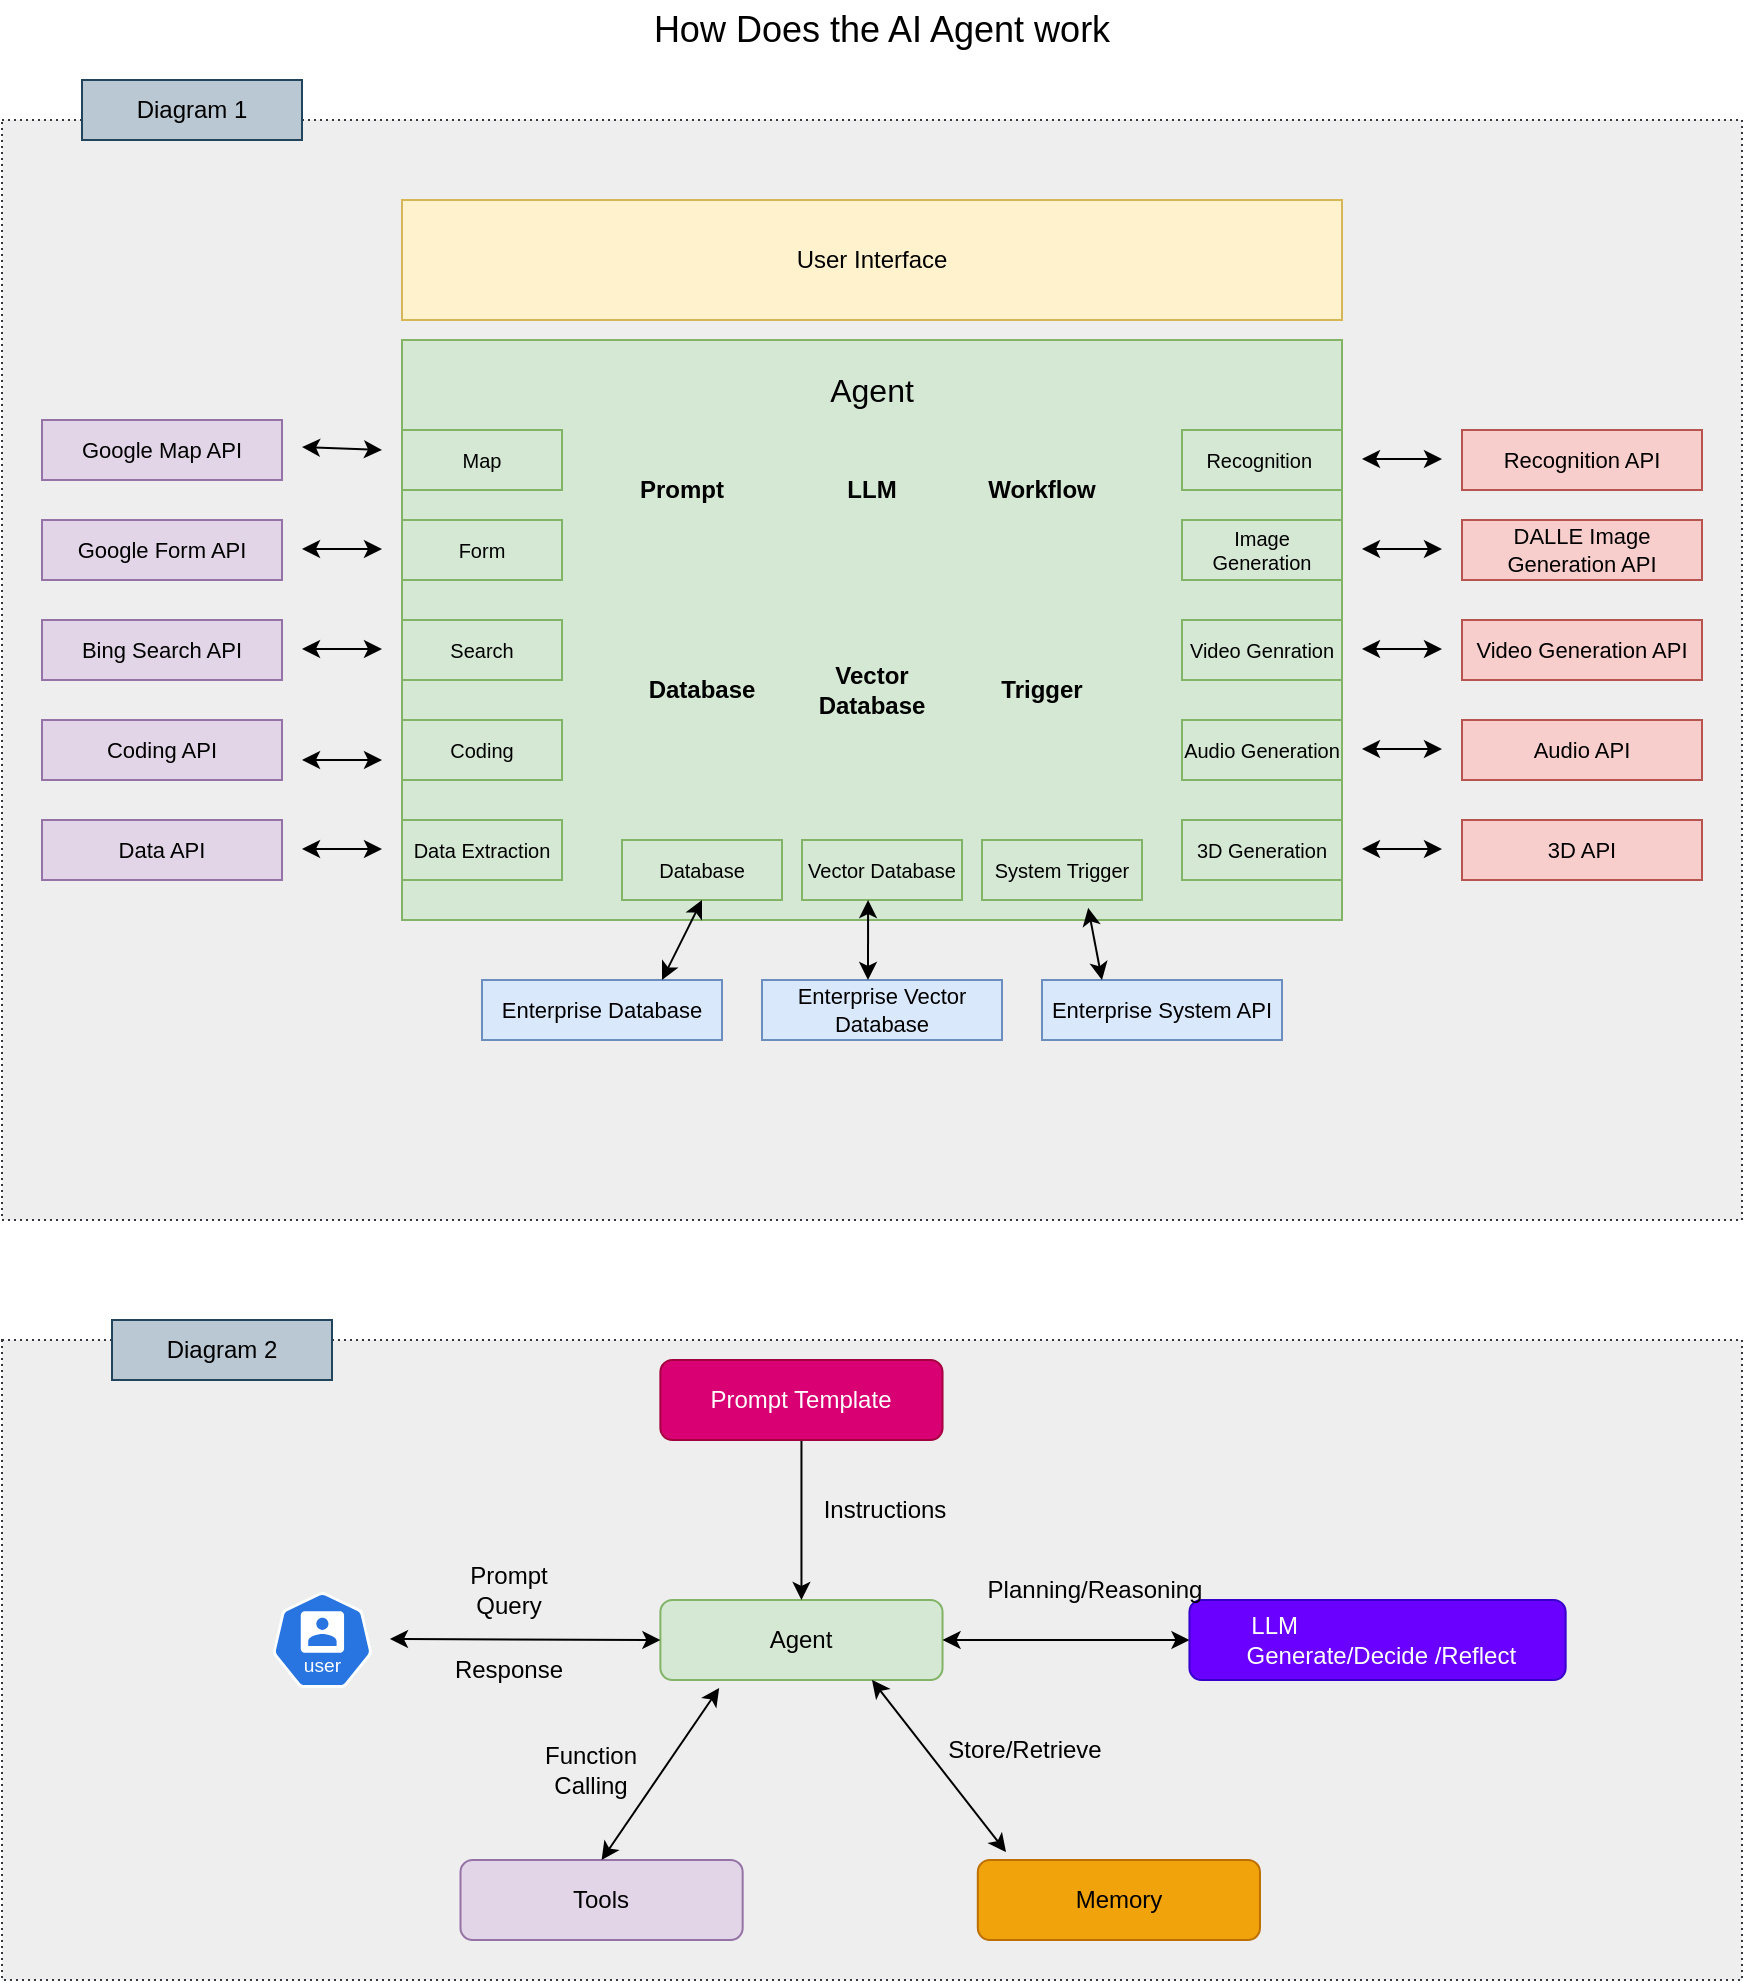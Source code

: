 <mxfile version="28.0.5">
  <diagram name="Page-1" id="OcbBpKtOufQN1kxAVuW1">
    <mxGraphModel dx="1375" dy="751" grid="1" gridSize="10" guides="1" tooltips="1" connect="1" arrows="1" fold="1" page="1" pageScale="1" pageWidth="1000" pageHeight="1400" math="0" shadow="0">
      <root>
        <mxCell id="0" />
        <mxCell id="1" parent="0" />
        <mxCell id="lWxX3kjjWWGUuI_KJnz--94" value="" style="rounded=0;whiteSpace=wrap;html=1;fillColor=#eeeeee;strokeColor=#36393d;dashed=1;dashPattern=1 2;" vertex="1" parent="1">
          <mxGeometry x="40" y="80" width="870" height="550" as="geometry" />
        </mxCell>
        <mxCell id="QdtAJcI9wP8UnNUqGFjW-1" value="" style="rounded=0;whiteSpace=wrap;html=1;fillColor=#d5e8d4;strokeColor=#82b366;fontSize=12;" parent="1" vertex="1">
          <mxGeometry x="240" y="190" width="470" height="290" as="geometry" />
        </mxCell>
        <mxCell id="QdtAJcI9wP8UnNUqGFjW-2" value="User Interface" style="rounded=0;whiteSpace=wrap;html=1;fillColor=#fff2cc;strokeColor=#d6b656;" parent="1" vertex="1">
          <mxGeometry x="240" y="120" width="470" height="60" as="geometry" />
        </mxCell>
        <mxCell id="QdtAJcI9wP8UnNUqGFjW-3" value="Agent" style="text;html=1;align=center;verticalAlign=middle;whiteSpace=wrap;rounded=0;fontSize=16;" parent="1" vertex="1">
          <mxGeometry x="420" y="200" width="110" height="30" as="geometry" />
        </mxCell>
        <mxCell id="QdtAJcI9wP8UnNUqGFjW-4" value="Prompt" style="text;html=1;align=center;verticalAlign=middle;whiteSpace=wrap;rounded=0;fontSize=12;fontStyle=1" parent="1" vertex="1">
          <mxGeometry x="350" y="250" width="60" height="30" as="geometry" />
        </mxCell>
        <mxCell id="QdtAJcI9wP8UnNUqGFjW-5" value="LLM" style="text;html=1;align=center;verticalAlign=middle;whiteSpace=wrap;rounded=0;fontSize=12;fontStyle=1" parent="1" vertex="1">
          <mxGeometry x="445" y="250" width="60" height="30" as="geometry" />
        </mxCell>
        <mxCell id="QdtAJcI9wP8UnNUqGFjW-6" value="Workflow" style="text;html=1;align=center;verticalAlign=middle;whiteSpace=wrap;rounded=0;fontSize=12;fontStyle=1" parent="1" vertex="1">
          <mxGeometry x="530" y="250" width="60" height="30" as="geometry" />
        </mxCell>
        <mxCell id="QdtAJcI9wP8UnNUqGFjW-7" value="Database" style="text;html=1;align=center;verticalAlign=middle;whiteSpace=wrap;rounded=0;fontSize=12;fontStyle=1" parent="1" vertex="1">
          <mxGeometry x="360" y="350" width="60" height="30" as="geometry" />
        </mxCell>
        <mxCell id="QdtAJcI9wP8UnNUqGFjW-8" value="Vector Database" style="text;html=1;align=center;verticalAlign=middle;whiteSpace=wrap;rounded=0;fontSize=12;fontStyle=1" parent="1" vertex="1">
          <mxGeometry x="445" y="350" width="60" height="30" as="geometry" />
        </mxCell>
        <mxCell id="QdtAJcI9wP8UnNUqGFjW-9" value="Trigger" style="text;html=1;align=center;verticalAlign=middle;whiteSpace=wrap;rounded=0;fontSize=12;fontStyle=1" parent="1" vertex="1">
          <mxGeometry x="530" y="350" width="60" height="30" as="geometry" />
        </mxCell>
        <mxCell id="QdtAJcI9wP8UnNUqGFjW-11" value="Google Map API" style="rounded=0;whiteSpace=wrap;html=1;fontSize=11;fillColor=#e1d5e7;strokeColor=#9673a6;" parent="1" vertex="1">
          <mxGeometry x="60" y="230" width="120" height="30" as="geometry" />
        </mxCell>
        <mxCell id="QdtAJcI9wP8UnNUqGFjW-12" value="Google Form API" style="rounded=0;whiteSpace=wrap;html=1;fontSize=11;fillColor=#e1d5e7;strokeColor=#9673a6;" parent="1" vertex="1">
          <mxGeometry x="60" y="280" width="120" height="30" as="geometry" />
        </mxCell>
        <mxCell id="QdtAJcI9wP8UnNUqGFjW-15" value="Bing Search API" style="rounded=0;whiteSpace=wrap;html=1;fontSize=11;fillColor=#e1d5e7;strokeColor=#9673a6;" parent="1" vertex="1">
          <mxGeometry x="60" y="330" width="120" height="30" as="geometry" />
        </mxCell>
        <mxCell id="QdtAJcI9wP8UnNUqGFjW-18" value="Map" style="rounded=0;whiteSpace=wrap;html=1;fontSize=10;fillColor=#d5e8d4;strokeColor=#82b366;" parent="1" vertex="1">
          <mxGeometry x="240" y="235" width="80" height="30" as="geometry" />
        </mxCell>
        <mxCell id="QdtAJcI9wP8UnNUqGFjW-19" value="Form" style="rounded=0;whiteSpace=wrap;html=1;fontSize=10;fillColor=#d5e8d4;strokeColor=#82b366;" parent="1" vertex="1">
          <mxGeometry x="240" y="280" width="80" height="30" as="geometry" />
        </mxCell>
        <mxCell id="QdtAJcI9wP8UnNUqGFjW-20" value="Search" style="rounded=0;whiteSpace=wrap;html=1;fontSize=10;fillColor=#d5e8d4;strokeColor=#82b366;" parent="1" vertex="1">
          <mxGeometry x="240" y="330" width="80" height="30" as="geometry" />
        </mxCell>
        <mxCell id="QdtAJcI9wP8UnNUqGFjW-21" value="Coding" style="rounded=0;whiteSpace=wrap;html=1;fontSize=10;fillColor=#d5e8d4;strokeColor=#82b366;" parent="1" vertex="1">
          <mxGeometry x="240" y="380" width="80" height="30" as="geometry" />
        </mxCell>
        <mxCell id="QdtAJcI9wP8UnNUqGFjW-22" value="Coding API" style="rounded=0;whiteSpace=wrap;html=1;fontSize=11;fillColor=#e1d5e7;strokeColor=#9673a6;" parent="1" vertex="1">
          <mxGeometry x="60" y="380" width="120" height="30" as="geometry" />
        </mxCell>
        <mxCell id="QdtAJcI9wP8UnNUqGFjW-24" value="Data Extraction" style="rounded=0;whiteSpace=wrap;html=1;fontSize=10;fillColor=#d5e8d4;strokeColor=#82b366;" parent="1" vertex="1">
          <mxGeometry x="240" y="430" width="80" height="30" as="geometry" />
        </mxCell>
        <mxCell id="QdtAJcI9wP8UnNUqGFjW-25" value="Data API" style="rounded=0;whiteSpace=wrap;html=1;fontSize=11;fillColor=#e1d5e7;strokeColor=#9673a6;" parent="1" vertex="1">
          <mxGeometry x="60" y="430" width="120" height="30" as="geometry" />
        </mxCell>
        <mxCell id="QdtAJcI9wP8UnNUqGFjW-31" value="Image Generation" style="rounded=0;whiteSpace=wrap;html=1;fontSize=10;fillColor=#d5e8d4;strokeColor=#82b366;" parent="1" vertex="1">
          <mxGeometry x="630" y="280" width="80" height="30" as="geometry" />
        </mxCell>
        <mxCell id="QdtAJcI9wP8UnNUqGFjW-32" value="&lt;span data-huuid=&quot;9950819607807505317&quot;&gt;&lt;span&gt;Recognition&amp;nbsp;&lt;/span&gt;&lt;/span&gt;" style="rounded=0;whiteSpace=wrap;html=1;fontSize=10;fillColor=#d5e8d4;strokeColor=#82b366;" parent="1" vertex="1">
          <mxGeometry x="630" y="235" width="80" height="30" as="geometry" />
        </mxCell>
        <mxCell id="QdtAJcI9wP8UnNUqGFjW-33" value="Recognition API" style="rounded=0;whiteSpace=wrap;html=1;fontSize=11;fillColor=#f8cecc;strokeColor=#b85450;" parent="1" vertex="1">
          <mxGeometry x="770" y="235" width="120" height="30" as="geometry" />
        </mxCell>
        <mxCell id="QdtAJcI9wP8UnNUqGFjW-35" value="DALLE Image Generation API" style="rounded=0;whiteSpace=wrap;html=1;fontSize=11;fillColor=#f8cecc;strokeColor=#b85450;" parent="1" vertex="1">
          <mxGeometry x="770" y="280" width="120" height="30" as="geometry" />
        </mxCell>
        <mxCell id="QdtAJcI9wP8UnNUqGFjW-36" value="Audio API" style="rounded=0;whiteSpace=wrap;html=1;fontSize=11;fillColor=#f8cecc;strokeColor=#b85450;" parent="1" vertex="1">
          <mxGeometry x="770" y="380" width="120" height="30" as="geometry" />
        </mxCell>
        <mxCell id="QdtAJcI9wP8UnNUqGFjW-37" value="Video Generation API" style="rounded=0;whiteSpace=wrap;html=1;fontSize=11;fillColor=#f8cecc;strokeColor=#b85450;" parent="1" vertex="1">
          <mxGeometry x="770" y="330" width="120" height="30" as="geometry" />
        </mxCell>
        <mxCell id="QdtAJcI9wP8UnNUqGFjW-38" value="Video Genration" style="rounded=0;whiteSpace=wrap;html=1;fontSize=10;fillColor=#d5e8d4;strokeColor=#82b366;" parent="1" vertex="1">
          <mxGeometry x="630" y="330" width="80" height="30" as="geometry" />
        </mxCell>
        <mxCell id="QdtAJcI9wP8UnNUqGFjW-39" value="Audio Generation" style="rounded=0;whiteSpace=wrap;html=1;fontSize=10;fillColor=#d5e8d4;strokeColor=#82b366;" parent="1" vertex="1">
          <mxGeometry x="630" y="380" width="80" height="30" as="geometry" />
        </mxCell>
        <mxCell id="QdtAJcI9wP8UnNUqGFjW-40" value="3D Generation" style="rounded=0;whiteSpace=wrap;html=1;fontSize=10;fillColor=#d5e8d4;strokeColor=#82b366;" parent="1" vertex="1">
          <mxGeometry x="630" y="430" width="80" height="30" as="geometry" />
        </mxCell>
        <mxCell id="QdtAJcI9wP8UnNUqGFjW-41" value="3D API" style="rounded=0;whiteSpace=wrap;html=1;fontSize=11;fillColor=#f8cecc;strokeColor=#b85450;" parent="1" vertex="1">
          <mxGeometry x="770" y="430" width="120" height="30" as="geometry" />
        </mxCell>
        <mxCell id="QdtAJcI9wP8UnNUqGFjW-42" value="Database" style="rounded=0;whiteSpace=wrap;html=1;fontSize=10;fillColor=#d5e8d4;strokeColor=#82b366;" parent="1" vertex="1">
          <mxGeometry x="350" y="440" width="80" height="30" as="geometry" />
        </mxCell>
        <mxCell id="QdtAJcI9wP8UnNUqGFjW-43" value="Vector Database" style="rounded=0;whiteSpace=wrap;html=1;fontSize=10;fillColor=#d5e8d4;strokeColor=#82b366;" parent="1" vertex="1">
          <mxGeometry x="440" y="440" width="80" height="30" as="geometry" />
        </mxCell>
        <mxCell id="QdtAJcI9wP8UnNUqGFjW-44" value="System Trigger" style="rounded=0;whiteSpace=wrap;html=1;fontSize=10;fillColor=#d5e8d4;strokeColor=#82b366;" parent="1" vertex="1">
          <mxGeometry x="530" y="440" width="80" height="30" as="geometry" />
        </mxCell>
        <mxCell id="QdtAJcI9wP8UnNUqGFjW-45" value="Enterprise Vector Database" style="rounded=0;whiteSpace=wrap;html=1;fontSize=11;fillColor=#dae8fc;strokeColor=#6c8ebf;" parent="1" vertex="1">
          <mxGeometry x="420" y="510" width="120" height="30" as="geometry" />
        </mxCell>
        <mxCell id="QdtAJcI9wP8UnNUqGFjW-46" value="Enterprise System API" style="rounded=0;whiteSpace=wrap;html=1;fontSize=11;fillColor=#dae8fc;strokeColor=#6c8ebf;" parent="1" vertex="1">
          <mxGeometry x="560" y="510" width="120" height="30" as="geometry" />
        </mxCell>
        <mxCell id="QdtAJcI9wP8UnNUqGFjW-48" value="Enterprise Database" style="rounded=0;whiteSpace=wrap;html=1;fontSize=11;fillColor=#dae8fc;strokeColor=#6c8ebf;" parent="1" vertex="1">
          <mxGeometry x="280" y="510" width="120" height="30" as="geometry" />
        </mxCell>
        <mxCell id="lWxX3kjjWWGUuI_KJnz--1" value="" style="endArrow=classic;startArrow=classic;html=1;rounded=0;" edge="1" parent="1">
          <mxGeometry width="50" height="50" relative="1" as="geometry">
            <mxPoint x="190" y="344.5" as="sourcePoint" />
            <mxPoint x="230" y="344.5" as="targetPoint" />
          </mxGeometry>
        </mxCell>
        <mxCell id="lWxX3kjjWWGUuI_KJnz--2" value="" style="endArrow=classic;startArrow=classic;html=1;rounded=0;" edge="1" parent="1">
          <mxGeometry width="50" height="50" relative="1" as="geometry">
            <mxPoint x="720" y="294.5" as="sourcePoint" />
            <mxPoint x="760" y="294.5" as="targetPoint" />
          </mxGeometry>
        </mxCell>
        <mxCell id="lWxX3kjjWWGUuI_KJnz--3" style="edgeStyle=orthogonalEdgeStyle;rounded=0;orthogonalLoop=1;jettySize=auto;html=1;exitX=0.5;exitY=1;exitDx=0;exitDy=0;" edge="1" parent="1" source="QdtAJcI9wP8UnNUqGFjW-37" target="QdtAJcI9wP8UnNUqGFjW-37">
          <mxGeometry relative="1" as="geometry" />
        </mxCell>
        <mxCell id="lWxX3kjjWWGUuI_KJnz--10" value="" style="endArrow=classic;startArrow=classic;html=1;rounded=0;" edge="1" parent="1">
          <mxGeometry width="50" height="50" relative="1" as="geometry">
            <mxPoint x="720" y="444.5" as="sourcePoint" />
            <mxPoint x="760" y="444.5" as="targetPoint" />
          </mxGeometry>
        </mxCell>
        <mxCell id="lWxX3kjjWWGUuI_KJnz--13" value="" style="endArrow=classic;startArrow=classic;html=1;rounded=0;" edge="1" parent="1">
          <mxGeometry width="50" height="50" relative="1" as="geometry">
            <mxPoint x="720" y="344.5" as="sourcePoint" />
            <mxPoint x="760" y="344.5" as="targetPoint" />
          </mxGeometry>
        </mxCell>
        <mxCell id="lWxX3kjjWWGUuI_KJnz--14" value="" style="endArrow=classic;startArrow=classic;html=1;rounded=0;" edge="1" parent="1">
          <mxGeometry width="50" height="50" relative="1" as="geometry">
            <mxPoint x="720" y="394.5" as="sourcePoint" />
            <mxPoint x="760" y="394.5" as="targetPoint" />
          </mxGeometry>
        </mxCell>
        <mxCell id="lWxX3kjjWWGUuI_KJnz--16" value="" style="endArrow=classic;startArrow=classic;html=1;rounded=0;exitX=0.75;exitY=0;exitDx=0;exitDy=0;entryX=0.5;entryY=1;entryDx=0;entryDy=0;" edge="1" parent="1" source="QdtAJcI9wP8UnNUqGFjW-48" target="QdtAJcI9wP8UnNUqGFjW-42">
          <mxGeometry width="50" height="50" relative="1" as="geometry">
            <mxPoint x="340" y="490" as="sourcePoint" />
            <mxPoint x="380" y="490" as="targetPoint" />
          </mxGeometry>
        </mxCell>
        <mxCell id="lWxX3kjjWWGUuI_KJnz--18" value="" style="endArrow=classic;startArrow=classic;html=1;rounded=0;" edge="1" parent="1">
          <mxGeometry width="50" height="50" relative="1" as="geometry">
            <mxPoint x="720" y="249.5" as="sourcePoint" />
            <mxPoint x="760" y="249.5" as="targetPoint" />
          </mxGeometry>
        </mxCell>
        <mxCell id="lWxX3kjjWWGUuI_KJnz--21" value="" style="endArrow=classic;startArrow=classic;html=1;rounded=0;" edge="1" parent="1">
          <mxGeometry width="50" height="50" relative="1" as="geometry">
            <mxPoint x="190" y="400" as="sourcePoint" />
            <mxPoint x="230" y="400" as="targetPoint" />
          </mxGeometry>
        </mxCell>
        <mxCell id="lWxX3kjjWWGUuI_KJnz--22" value="" style="endArrow=classic;startArrow=classic;html=1;rounded=0;" edge="1" parent="1">
          <mxGeometry width="50" height="50" relative="1" as="geometry">
            <mxPoint x="190" y="243.5" as="sourcePoint" />
            <mxPoint x="230" y="245" as="targetPoint" />
          </mxGeometry>
        </mxCell>
        <mxCell id="lWxX3kjjWWGUuI_KJnz--23" value="" style="endArrow=classic;startArrow=classic;html=1;rounded=0;" edge="1" parent="1">
          <mxGeometry width="50" height="50" relative="1" as="geometry">
            <mxPoint x="190" y="294.5" as="sourcePoint" />
            <mxPoint x="230" y="294.5" as="targetPoint" />
          </mxGeometry>
        </mxCell>
        <mxCell id="lWxX3kjjWWGUuI_KJnz--25" value="" style="endArrow=classic;startArrow=classic;html=1;rounded=0;" edge="1" parent="1">
          <mxGeometry width="50" height="50" relative="1" as="geometry">
            <mxPoint x="190" y="444.5" as="sourcePoint" />
            <mxPoint x="230" y="444.5" as="targetPoint" />
          </mxGeometry>
        </mxCell>
        <mxCell id="lWxX3kjjWWGUuI_KJnz--27" value="" style="endArrow=classic;startArrow=classic;html=1;rounded=0;exitX=0.413;exitY=1;exitDx=0;exitDy=0;exitPerimeter=0;" edge="1" parent="1" source="QdtAJcI9wP8UnNUqGFjW-43">
          <mxGeometry width="50" height="50" relative="1" as="geometry">
            <mxPoint x="455" y="490" as="sourcePoint" />
            <mxPoint x="473" y="510" as="targetPoint" />
          </mxGeometry>
        </mxCell>
        <mxCell id="lWxX3kjjWWGUuI_KJnz--33" value="" style="endArrow=classic;startArrow=classic;html=1;rounded=0;entryX=0.25;entryY=0;entryDx=0;entryDy=0;exitX=0.73;exitY=0.979;exitDx=0;exitDy=0;exitPerimeter=0;" edge="1" parent="1" source="QdtAJcI9wP8UnNUqGFjW-1" target="QdtAJcI9wP8UnNUqGFjW-46">
          <mxGeometry width="50" height="50" relative="1" as="geometry">
            <mxPoint x="570" y="490" as="sourcePoint" />
            <mxPoint x="610" y="490" as="targetPoint" />
          </mxGeometry>
        </mxCell>
        <mxCell id="lWxX3kjjWWGUuI_KJnz--82" value="How Does the AI Agent work" style="text;html=1;align=center;verticalAlign=middle;whiteSpace=wrap;rounded=0;fontSize=18;" vertex="1" parent="1">
          <mxGeometry x="205" y="20" width="550" height="30" as="geometry" />
        </mxCell>
        <mxCell id="lWxX3kjjWWGUuI_KJnz--89" value="Diagram 1" style="rounded=0;whiteSpace=wrap;html=1;fillColor=#bac8d3;strokeColor=#23445d;" vertex="1" parent="1">
          <mxGeometry x="80" y="60" width="110" height="30" as="geometry" />
        </mxCell>
        <mxCell id="lWxX3kjjWWGUuI_KJnz--93" value="" style="group;fillColor=#eeeeee;strokeColor=#36393d;dashed=1;dashPattern=1 2;" vertex="1" connectable="0" parent="1">
          <mxGeometry x="40" y="690" width="870" height="320" as="geometry" />
        </mxCell>
        <mxCell id="lWxX3kjjWWGUuI_KJnz--34" value="Agent" style="rounded=1;whiteSpace=wrap;html=1;fillColor=#d5e8d4;strokeColor=#82b366;" vertex="1" parent="lWxX3kjjWWGUuI_KJnz--93">
          <mxGeometry x="329.189" y="130" width="141.081" height="40" as="geometry" />
        </mxCell>
        <mxCell id="lWxX3kjjWWGUuI_KJnz--47" value="" style="edgeStyle=orthogonalEdgeStyle;rounded=0;orthogonalLoop=1;jettySize=auto;html=1;" edge="1" parent="lWxX3kjjWWGUuI_KJnz--93" source="lWxX3kjjWWGUuI_KJnz--35" target="lWxX3kjjWWGUuI_KJnz--34">
          <mxGeometry relative="1" as="geometry" />
        </mxCell>
        <mxCell id="lWxX3kjjWWGUuI_KJnz--35" value="Prompt Template" style="rounded=1;whiteSpace=wrap;html=1;fillColor=#d80073;fontColor=#ffffff;strokeColor=#A50040;" vertex="1" parent="lWxX3kjjWWGUuI_KJnz--93">
          <mxGeometry x="329.189" y="10" width="141.081" height="40" as="geometry" />
        </mxCell>
        <mxCell id="lWxX3kjjWWGUuI_KJnz--36" value="&lt;div align=&quot;center&quot;&gt;LLM&amp;nbsp; &amp;nbsp; &amp;nbsp; &amp;nbsp; &amp;nbsp; &amp;nbsp; &amp;nbsp; &amp;nbsp; &amp;nbsp; &amp;nbsp; &amp;nbsp; &amp;nbsp; &amp;nbsp; &amp;nbsp; &amp;nbsp; &amp;nbsp; &amp;nbsp;Generate/Decide /Reflect&lt;/div&gt;" style="rounded=1;whiteSpace=wrap;html=1;fillColor=#6a00ff;fontColor=#ffffff;strokeColor=#3700CC;align=center;" vertex="1" parent="lWxX3kjjWWGUuI_KJnz--93">
          <mxGeometry x="593.716" y="130" width="188.108" height="40" as="geometry" />
        </mxCell>
        <mxCell id="lWxX3kjjWWGUuI_KJnz--38" value="Memory" style="rounded=1;whiteSpace=wrap;html=1;fillColor=#f0a30a;fontColor=#000000;strokeColor=#BD7000;" vertex="1" parent="lWxX3kjjWWGUuI_KJnz--93">
          <mxGeometry x="487.905" y="260" width="141.081" height="40" as="geometry" />
        </mxCell>
        <mxCell id="lWxX3kjjWWGUuI_KJnz--40" value="Tools" style="rounded=1;whiteSpace=wrap;html=1;fillColor=#e1d5e7;strokeColor=#9673a6;" vertex="1" parent="lWxX3kjjWWGUuI_KJnz--93">
          <mxGeometry x="229.257" y="260" width="141.081" height="40" as="geometry" />
        </mxCell>
        <mxCell id="lWxX3kjjWWGUuI_KJnz--48" value="Instructions" style="text;html=1;align=center;verticalAlign=middle;whiteSpace=wrap;rounded=0;" vertex="1" parent="lWxX3kjjWWGUuI_KJnz--93">
          <mxGeometry x="405.608" y="70" width="70.541" height="30" as="geometry" />
        </mxCell>
        <mxCell id="lWxX3kjjWWGUuI_KJnz--49" value="" style="endArrow=classic;startArrow=classic;html=1;rounded=0;entryX=0;entryY=0.5;entryDx=0;entryDy=0;exitX=1;exitY=0.5;exitDx=0;exitDy=0;" edge="1" parent="lWxX3kjjWWGUuI_KJnz--93" source="lWxX3kjjWWGUuI_KJnz--34" target="lWxX3kjjWWGUuI_KJnz--36">
          <mxGeometry width="50" height="50" relative="1" as="geometry">
            <mxPoint x="487.905" y="149.5" as="sourcePoint" />
            <mxPoint x="570.203" y="150" as="targetPoint" />
          </mxGeometry>
        </mxCell>
        <mxCell id="lWxX3kjjWWGUuI_KJnz--51" value="Planning/Reasoning" style="text;html=1;align=center;verticalAlign=middle;whiteSpace=wrap;rounded=0;" vertex="1" parent="lWxX3kjjWWGUuI_KJnz--93">
          <mxGeometry x="511.419" y="110" width="70.541" height="30" as="geometry" />
        </mxCell>
        <mxCell id="lWxX3kjjWWGUuI_KJnz--52" value="" style="endArrow=classic;startArrow=classic;html=1;rounded=0;entryX=0.1;entryY=-0.1;entryDx=0;entryDy=0;entryPerimeter=0;exitX=0.75;exitY=1;exitDx=0;exitDy=0;" edge="1" parent="lWxX3kjjWWGUuI_KJnz--93" source="lWxX3kjjWWGUuI_KJnz--34" target="lWxX3kjjWWGUuI_KJnz--38">
          <mxGeometry width="50" height="50" relative="1" as="geometry">
            <mxPoint x="417.365" y="190" as="sourcePoint" />
            <mxPoint x="499.662" y="190.5" as="targetPoint" />
          </mxGeometry>
        </mxCell>
        <mxCell id="lWxX3kjjWWGUuI_KJnz--54" value="Store/Retrieve" style="text;html=1;align=center;verticalAlign=middle;whiteSpace=wrap;rounded=0;" vertex="1" parent="lWxX3kjjWWGUuI_KJnz--93">
          <mxGeometry x="476.149" y="190" width="70.541" height="30" as="geometry" />
        </mxCell>
        <mxCell id="lWxX3kjjWWGUuI_KJnz--56" value="" style="endArrow=classic;startArrow=classic;html=1;rounded=0;entryX=0.5;entryY=0;entryDx=0;entryDy=0;" edge="1" parent="lWxX3kjjWWGUuI_KJnz--93" target="lWxX3kjjWWGUuI_KJnz--40">
          <mxGeometry width="50" height="50" relative="1" as="geometry">
            <mxPoint x="358.581" y="174" as="sourcePoint" />
            <mxPoint x="390.324" y="260" as="targetPoint" />
          </mxGeometry>
        </mxCell>
        <mxCell id="lWxX3kjjWWGUuI_KJnz--57" value="" style="aspect=fixed;sketch=0;html=1;dashed=0;whitespace=wrap;verticalLabelPosition=bottom;verticalAlign=top;fillColor=#2875E2;strokeColor=#ffffff;points=[[0.005,0.63,0],[0.1,0.2,0],[0.9,0.2,0],[0.5,0,0],[0.995,0.63,0],[0.72,0.99,0],[0.5,1,0],[0.28,0.99,0]];shape=mxgraph.kubernetes.icon2;kubernetesLabel=1;prIcon=user" vertex="1" parent="lWxX3kjjWWGUuI_KJnz--93">
          <mxGeometry x="135.203" y="126" width="50" height="48" as="geometry" />
        </mxCell>
        <mxCell id="lWxX3kjjWWGUuI_KJnz--61" value="Prompt Query" style="text;html=1;align=center;verticalAlign=middle;whiteSpace=wrap;rounded=0;" vertex="1" parent="lWxX3kjjWWGUuI_KJnz--93">
          <mxGeometry x="217.5" y="110" width="70.541" height="30" as="geometry" />
        </mxCell>
        <mxCell id="lWxX3kjjWWGUuI_KJnz--62" value="Function Calling" style="text;html=1;align=center;verticalAlign=middle;whiteSpace=wrap;rounded=0;" vertex="1" parent="lWxX3kjjWWGUuI_KJnz--93">
          <mxGeometry x="258.649" y="200" width="70.541" height="30" as="geometry" />
        </mxCell>
        <mxCell id="lWxX3kjjWWGUuI_KJnz--71" value="" style="endArrow=classic;startArrow=classic;html=1;rounded=0;entryX=0;entryY=0.5;entryDx=0;entryDy=0;" edge="1" parent="lWxX3kjjWWGUuI_KJnz--93" target="lWxX3kjjWWGUuI_KJnz--34">
          <mxGeometry width="50" height="50" relative="1" as="geometry">
            <mxPoint x="193.986" y="149.5" as="sourcePoint" />
            <mxPoint x="276.284" y="149.5" as="targetPoint" />
          </mxGeometry>
        </mxCell>
        <mxCell id="lWxX3kjjWWGUuI_KJnz--72" value="Response" style="text;html=1;align=center;verticalAlign=middle;whiteSpace=wrap;rounded=0;" vertex="1" parent="lWxX3kjjWWGUuI_KJnz--93">
          <mxGeometry x="217.5" y="150" width="70.541" height="30" as="geometry" />
        </mxCell>
        <mxCell id="lWxX3kjjWWGUuI_KJnz--95" value="Diagram 2" style="rounded=0;whiteSpace=wrap;html=1;fillColor=#bac8d3;strokeColor=#23445d;" vertex="1" parent="1">
          <mxGeometry x="95" y="680" width="110" height="30" as="geometry" />
        </mxCell>
      </root>
    </mxGraphModel>
  </diagram>
</mxfile>
